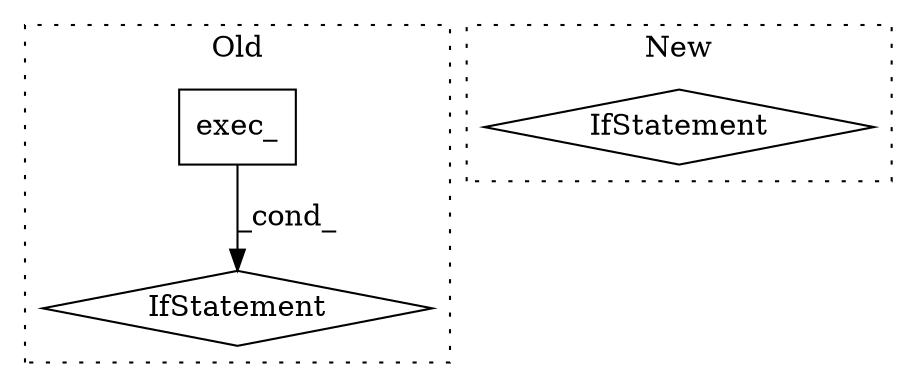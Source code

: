 digraph G {
subgraph cluster0 {
1 [label="exec_" a="32" s="8050" l="7" shape="box"];
3 [label="IfStatement" a="25" s="8057" l="8" shape="diamond"];
label = "Old";
style="dotted";
}
subgraph cluster1 {
2 [label="IfStatement" a="25" s="8037,8053" l="4,2" shape="diamond"];
label = "New";
style="dotted";
}
1 -> 3 [label="_cond_"];
}
